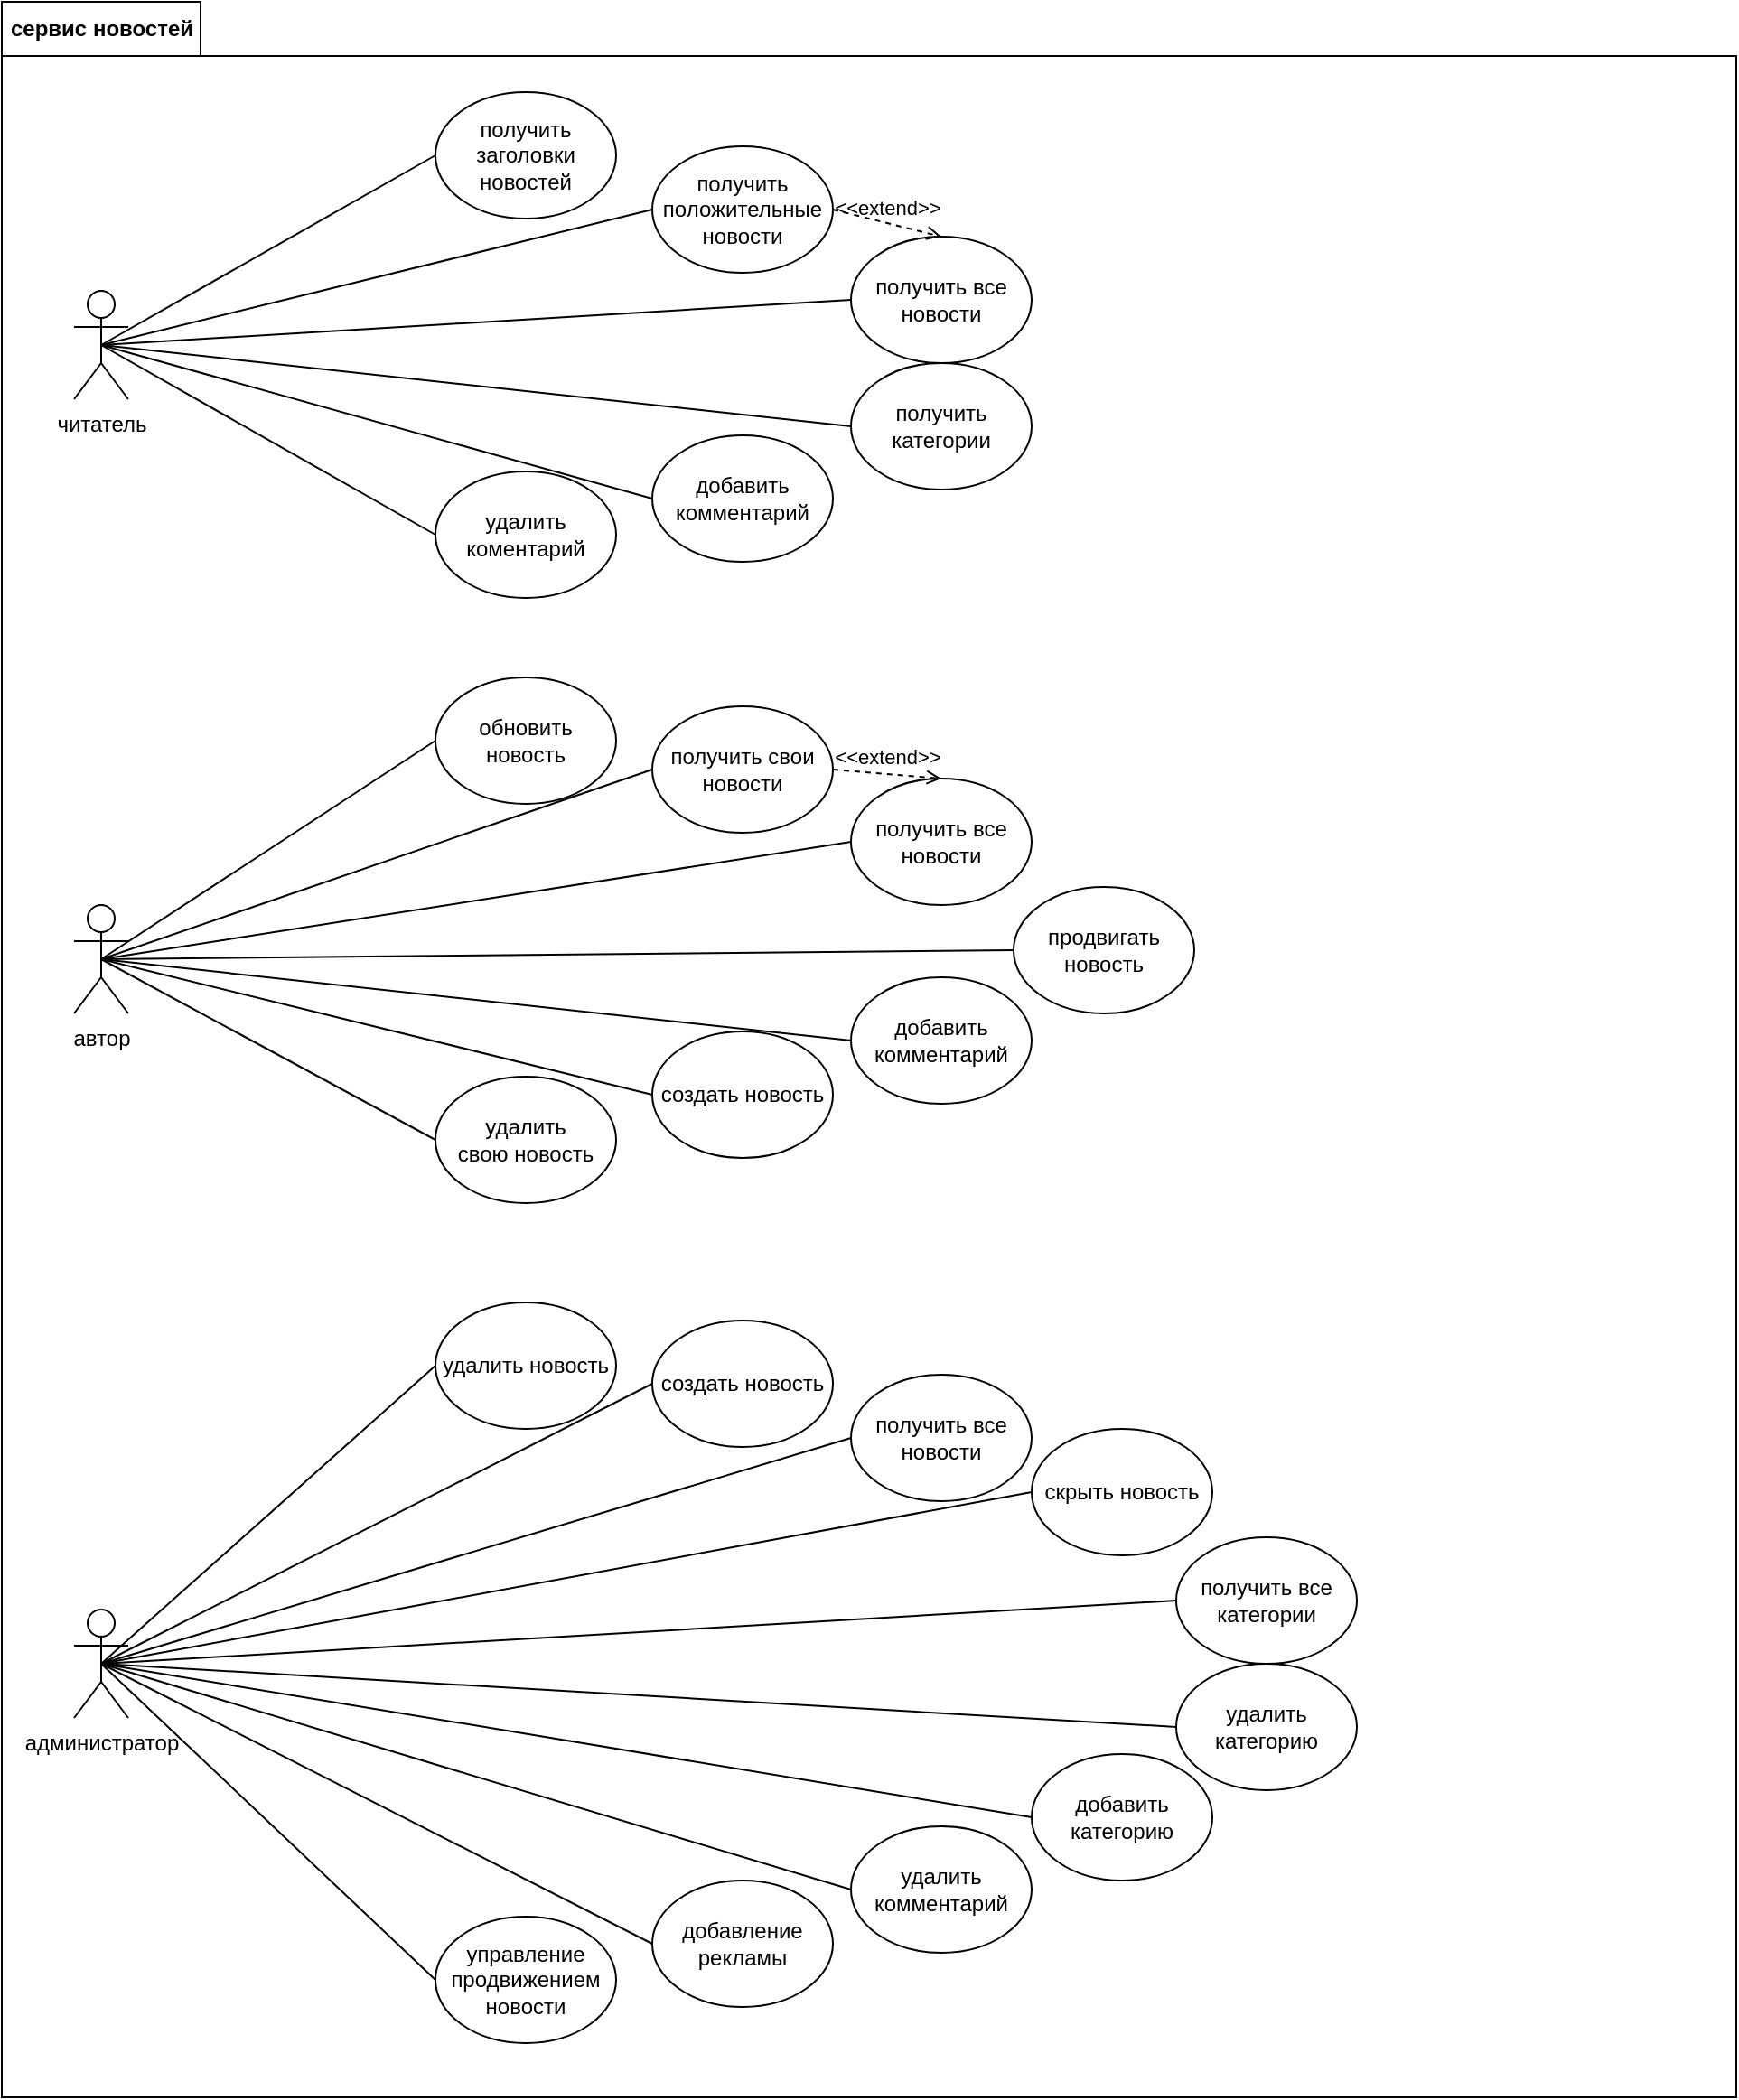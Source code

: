 <mxfile version="14.6.12" type="device"><diagram id="yIQZMtlLeXmCjfOmUSiR" name="Страница 1"><mxGraphModel dx="2370" dy="1323" grid="1" gridSize="10" guides="1" tooltips="1" connect="1" arrows="1" fold="1" page="1" pageScale="1" pageWidth="1169" pageHeight="827" math="0" shadow="0"><root><mxCell id="0"/><mxCell id="1" parent="0"/><mxCell id="FmCj64Cb7Rz6J9c4CTUs-8" value="сервис новостей" style="shape=folder;fontStyle=1;tabWidth=110;tabHeight=30;tabPosition=left;html=1;boundedLbl=1;labelInHeader=1;container=1;collapsible=0;recursiveResize=0;" vertex="1" parent="1"><mxGeometry x="80" y="40" width="960" height="1160" as="geometry"/></mxCell><mxCell id="FmCj64Cb7Rz6J9c4CTUs-10" value="автор" style="shape=umlActor;verticalLabelPosition=bottom;verticalAlign=top;html=1;outlineConnect=0;" vertex="1" parent="FmCj64Cb7Rz6J9c4CTUs-8"><mxGeometry x="40" y="500" width="30" height="60" as="geometry"/></mxCell><mxCell id="FmCj64Cb7Rz6J9c4CTUs-11" value="администратор" style="shape=umlActor;verticalLabelPosition=bottom;verticalAlign=top;html=1;outlineConnect=0;" vertex="1" parent="FmCj64Cb7Rz6J9c4CTUs-8"><mxGeometry x="40" y="890" width="30" height="60" as="geometry"/></mxCell><mxCell id="FmCj64Cb7Rz6J9c4CTUs-17" value="получить заголовки новостей" style="ellipse;whiteSpace=wrap;html=1;" vertex="1" parent="FmCj64Cb7Rz6J9c4CTUs-8"><mxGeometry x="240" y="50" width="100" height="70" as="geometry"/></mxCell><mxCell id="FmCj64Cb7Rz6J9c4CTUs-16" value="получить свои новости" style="ellipse;whiteSpace=wrap;html=1;" vertex="1" parent="FmCj64Cb7Rz6J9c4CTUs-8"><mxGeometry x="360" y="390" width="100" height="70" as="geometry"/></mxCell><mxCell id="FmCj64Cb7Rz6J9c4CTUs-15" value="создать новость" style="ellipse;whiteSpace=wrap;html=1;" vertex="1" parent="FmCj64Cb7Rz6J9c4CTUs-8"><mxGeometry x="360" y="570" width="100" height="70" as="geometry"/></mxCell><mxCell id="FmCj64Cb7Rz6J9c4CTUs-14" value="удалить свою&amp;nbsp;новость" style="ellipse;whiteSpace=wrap;html=1;" vertex="1" parent="FmCj64Cb7Rz6J9c4CTUs-8"><mxGeometry x="240" y="595" width="100" height="70" as="geometry"/></mxCell><mxCell id="FmCj64Cb7Rz6J9c4CTUs-13" value="получить категории" style="ellipse;whiteSpace=wrap;html=1;" vertex="1" parent="FmCj64Cb7Rz6J9c4CTUs-8"><mxGeometry x="470" y="200" width="100" height="70" as="geometry"/></mxCell><mxCell id="FmCj64Cb7Rz6J9c4CTUs-6" value="обновить новость" style="ellipse;whiteSpace=wrap;html=1;" vertex="1" parent="FmCj64Cb7Rz6J9c4CTUs-8"><mxGeometry x="240" y="374" width="100" height="70" as="geometry"/></mxCell><mxCell id="FmCj64Cb7Rz6J9c4CTUs-18" value="получить положительные новости" style="ellipse;whiteSpace=wrap;html=1;" vertex="1" parent="FmCj64Cb7Rz6J9c4CTUs-8"><mxGeometry x="360" y="80" width="100" height="70" as="geometry"/></mxCell><mxCell id="FmCj64Cb7Rz6J9c4CTUs-19" value="получить все новости" style="ellipse;whiteSpace=wrap;html=1;" vertex="1" parent="FmCj64Cb7Rz6J9c4CTUs-8"><mxGeometry x="470" y="130" width="100" height="70" as="geometry"/></mxCell><mxCell id="FmCj64Cb7Rz6J9c4CTUs-20" value="удалить новость" style="ellipse;whiteSpace=wrap;html=1;" vertex="1" parent="FmCj64Cb7Rz6J9c4CTUs-8"><mxGeometry x="240" y="720" width="100" height="70" as="geometry"/></mxCell><mxCell id="FmCj64Cb7Rz6J9c4CTUs-22" value="создать новость" style="ellipse;whiteSpace=wrap;html=1;" vertex="1" parent="FmCj64Cb7Rz6J9c4CTUs-8"><mxGeometry x="360" y="730" width="100" height="70" as="geometry"/></mxCell><mxCell id="FmCj64Cb7Rz6J9c4CTUs-25" value="получить все категории" style="ellipse;whiteSpace=wrap;html=1;" vertex="1" parent="FmCj64Cb7Rz6J9c4CTUs-8"><mxGeometry x="650" y="850" width="100" height="70" as="geometry"/></mxCell><mxCell id="FmCj64Cb7Rz6J9c4CTUs-23" value="получить все новости" style="ellipse;whiteSpace=wrap;html=1;" vertex="1" parent="FmCj64Cb7Rz6J9c4CTUs-8"><mxGeometry x="470" y="760" width="100" height="70" as="geometry"/></mxCell><mxCell id="FmCj64Cb7Rz6J9c4CTUs-26" value="удалить категорию" style="ellipse;whiteSpace=wrap;html=1;" vertex="1" parent="FmCj64Cb7Rz6J9c4CTUs-8"><mxGeometry x="650" y="920" width="100" height="70" as="geometry"/></mxCell><mxCell id="FmCj64Cb7Rz6J9c4CTUs-27" value="добавить категорию" style="ellipse;whiteSpace=wrap;html=1;" vertex="1" parent="FmCj64Cb7Rz6J9c4CTUs-8"><mxGeometry x="570" y="970" width="100" height="70" as="geometry"/></mxCell><mxCell id="FmCj64Cb7Rz6J9c4CTUs-33" value="" style="endArrow=none;html=1;exitX=0.5;exitY=0.5;exitDx=0;exitDy=0;exitPerimeter=0;entryX=0;entryY=0.5;entryDx=0;entryDy=0;" edge="1" parent="FmCj64Cb7Rz6J9c4CTUs-8" source="FmCj64Cb7Rz6J9c4CTUs-10" target="FmCj64Cb7Rz6J9c4CTUs-6"><mxGeometry width="50" height="50" relative="1" as="geometry"><mxPoint x="65" y="160" as="sourcePoint"/><mxPoint x="430" y="255.0" as="targetPoint"/></mxGeometry></mxCell><mxCell id="FmCj64Cb7Rz6J9c4CTUs-34" value="" style="endArrow=none;html=1;exitX=0.5;exitY=0.5;exitDx=0;exitDy=0;exitPerimeter=0;entryX=0;entryY=0.5;entryDx=0;entryDy=0;" edge="1" parent="FmCj64Cb7Rz6J9c4CTUs-8" source="FmCj64Cb7Rz6J9c4CTUs-10" target="FmCj64Cb7Rz6J9c4CTUs-16"><mxGeometry width="50" height="50" relative="1" as="geometry"><mxPoint x="65" y="460" as="sourcePoint"/><mxPoint x="170" y="385.0" as="targetPoint"/></mxGeometry></mxCell><mxCell id="FmCj64Cb7Rz6J9c4CTUs-35" value="" style="endArrow=none;html=1;exitX=0.5;exitY=0.5;exitDx=0;exitDy=0;exitPerimeter=0;entryX=0;entryY=0.5;entryDx=0;entryDy=0;" edge="1" parent="FmCj64Cb7Rz6J9c4CTUs-8" source="FmCj64Cb7Rz6J9c4CTUs-10" target="FmCj64Cb7Rz6J9c4CTUs-15"><mxGeometry width="50" height="50" relative="1" as="geometry"><mxPoint x="75" y="410" as="sourcePoint"/><mxPoint x="180" y="335.0" as="targetPoint"/></mxGeometry></mxCell><mxCell id="FmCj64Cb7Rz6J9c4CTUs-36" value="" style="endArrow=none;html=1;exitX=0.5;exitY=0.5;exitDx=0;exitDy=0;exitPerimeter=0;entryX=0;entryY=0.5;entryDx=0;entryDy=0;" edge="1" parent="FmCj64Cb7Rz6J9c4CTUs-8" source="FmCj64Cb7Rz6J9c4CTUs-10" target="FmCj64Cb7Rz6J9c4CTUs-14"><mxGeometry width="50" height="50" relative="1" as="geometry"><mxPoint x="65" y="400" as="sourcePoint"/><mxPoint x="440" y="445" as="targetPoint"/></mxGeometry></mxCell><mxCell id="FmCj64Cb7Rz6J9c4CTUs-38" value="получить все новости" style="ellipse;whiteSpace=wrap;html=1;" vertex="1" parent="FmCj64Cb7Rz6J9c4CTUs-8"><mxGeometry x="470" y="430" width="100" height="70" as="geometry"/></mxCell><mxCell id="FmCj64Cb7Rz6J9c4CTUs-39" value="" style="endArrow=none;html=1;exitX=0.5;exitY=0.5;exitDx=0;exitDy=0;exitPerimeter=0;entryX=0;entryY=0.5;entryDx=0;entryDy=0;" edge="1" parent="FmCj64Cb7Rz6J9c4CTUs-8" source="FmCj64Cb7Rz6J9c4CTUs-10" target="FmCj64Cb7Rz6J9c4CTUs-38"><mxGeometry width="50" height="50" relative="1" as="geometry"><mxPoint x="290" y="560" as="sourcePoint"/><mxPoint x="340" y="510" as="targetPoint"/></mxGeometry></mxCell><mxCell id="FmCj64Cb7Rz6J9c4CTUs-41" value="" style="endArrow=none;html=1;entryX=0;entryY=0.5;entryDx=0;entryDy=0;exitX=0.5;exitY=0.5;exitDx=0;exitDy=0;exitPerimeter=0;" edge="1" parent="FmCj64Cb7Rz6J9c4CTUs-8" source="FmCj64Cb7Rz6J9c4CTUs-11" target="FmCj64Cb7Rz6J9c4CTUs-20"><mxGeometry width="50" height="50" relative="1" as="geometry"><mxPoint x="280" y="810" as="sourcePoint"/><mxPoint x="330" y="760" as="targetPoint"/></mxGeometry></mxCell><mxCell id="FmCj64Cb7Rz6J9c4CTUs-42" value="" style="endArrow=none;html=1;entryX=0;entryY=0.5;entryDx=0;entryDy=0;exitX=0.5;exitY=0.5;exitDx=0;exitDy=0;exitPerimeter=0;" edge="1" parent="FmCj64Cb7Rz6J9c4CTUs-8" source="FmCj64Cb7Rz6J9c4CTUs-11" target="FmCj64Cb7Rz6J9c4CTUs-22"><mxGeometry width="50" height="50" relative="1" as="geometry"><mxPoint x="80" y="822.391" as="sourcePoint"/><mxPoint x="180.0" y="705" as="targetPoint"/></mxGeometry></mxCell><mxCell id="FmCj64Cb7Rz6J9c4CTUs-43" value="" style="endArrow=none;html=1;entryX=0;entryY=0.5;entryDx=0;entryDy=0;exitX=0.5;exitY=0.5;exitDx=0;exitDy=0;exitPerimeter=0;" edge="1" parent="FmCj64Cb7Rz6J9c4CTUs-8" source="FmCj64Cb7Rz6J9c4CTUs-11" target="FmCj64Cb7Rz6J9c4CTUs-23"><mxGeometry width="50" height="50" relative="1" as="geometry"><mxPoint x="60" y="830" as="sourcePoint"/><mxPoint x="180.0" y="705" as="targetPoint"/></mxGeometry></mxCell><mxCell id="FmCj64Cb7Rz6J9c4CTUs-44" value="" style="endArrow=none;html=1;entryX=0;entryY=0.5;entryDx=0;entryDy=0;exitX=0.5;exitY=0.5;exitDx=0;exitDy=0;exitPerimeter=0;" edge="1" parent="FmCj64Cb7Rz6J9c4CTUs-8" source="FmCj64Cb7Rz6J9c4CTUs-11" target="FmCj64Cb7Rz6J9c4CTUs-25"><mxGeometry width="50" height="50" relative="1" as="geometry"><mxPoint x="65" y="840" as="sourcePoint"/><mxPoint x="430.0" y="795" as="targetPoint"/></mxGeometry></mxCell><mxCell id="FmCj64Cb7Rz6J9c4CTUs-45" value="" style="endArrow=none;html=1;entryX=0;entryY=0.5;entryDx=0;entryDy=0;exitX=0.5;exitY=0.5;exitDx=0;exitDy=0;exitPerimeter=0;" edge="1" parent="FmCj64Cb7Rz6J9c4CTUs-8" source="FmCj64Cb7Rz6J9c4CTUs-11" target="FmCj64Cb7Rz6J9c4CTUs-26"><mxGeometry width="50" height="50" relative="1" as="geometry"><mxPoint x="65" y="840" as="sourcePoint"/><mxPoint x="430.0" y="872" as="targetPoint"/></mxGeometry></mxCell><mxCell id="FmCj64Cb7Rz6J9c4CTUs-46" value="" style="endArrow=none;html=1;entryX=0;entryY=0.5;entryDx=0;entryDy=0;exitX=0.5;exitY=0.5;exitDx=0;exitDy=0;exitPerimeter=0;" edge="1" parent="FmCj64Cb7Rz6J9c4CTUs-8" source="FmCj64Cb7Rz6J9c4CTUs-11" target="FmCj64Cb7Rz6J9c4CTUs-27"><mxGeometry width="50" height="50" relative="1" as="geometry"><mxPoint x="65" y="840" as="sourcePoint"/><mxPoint x="310.0" y="935" as="targetPoint"/></mxGeometry></mxCell><mxCell id="FmCj64Cb7Rz6J9c4CTUs-47" value="&amp;lt;&amp;lt;extend&amp;gt;&amp;gt;" style="html=1;verticalAlign=bottom;labelBackgroundColor=none;endArrow=open;endFill=0;dashed=1;exitX=1;exitY=0.5;exitDx=0;exitDy=0;entryX=0.5;entryY=0;entryDx=0;entryDy=0;" edge="1" parent="FmCj64Cb7Rz6J9c4CTUs-8" source="FmCj64Cb7Rz6J9c4CTUs-18" target="FmCj64Cb7Rz6J9c4CTUs-19"><mxGeometry width="160" relative="1" as="geometry"><mxPoint x="220" y="190" as="sourcePoint"/><mxPoint x="380" y="190" as="targetPoint"/></mxGeometry></mxCell><mxCell id="FmCj64Cb7Rz6J9c4CTUs-48" value="&amp;lt;&amp;lt;extend&amp;gt;&amp;gt;" style="html=1;verticalAlign=bottom;labelBackgroundColor=none;endArrow=open;endFill=0;dashed=1;exitX=1;exitY=0.5;exitDx=0;exitDy=0;entryX=0.5;entryY=0;entryDx=0;entryDy=0;" edge="1" parent="FmCj64Cb7Rz6J9c4CTUs-8" source="FmCj64Cb7Rz6J9c4CTUs-16" target="FmCj64Cb7Rz6J9c4CTUs-38"><mxGeometry width="160" relative="1" as="geometry"><mxPoint x="410" y="115" as="sourcePoint"/><mxPoint x="480" y="140.0" as="targetPoint"/></mxGeometry></mxCell><mxCell id="FmCj64Cb7Rz6J9c4CTUs-49" value="добавить комментарий&lt;span style=&quot;color: rgba(0 , 0 , 0 , 0) ; font-family: monospace ; font-size: 0px&quot;&gt;%3CmxGraphModel%3E%3Croot%3E%3CmxCell%20id%3D%220%22%2F%3E%3CmxCell%20id%3D%221%22%20parent%3D%220%22%2F%3E%3CmxCell%20id%3D%222%22%20value%3D%22%D1%81%D0%BE%D0%B7%D0%B4%D0%B0%D1%82%D1%8C%20%D0%BD%D0%BE%D0%B2%D0%BE%D1%81%D1%82%D1%8C%22%20style%3D%22ellipse%3BwhiteSpace%3Dwrap%3Bhtml%3D1%3B%22%20vertex%3D%221%22%20parent%3D%221%22%3E%3CmxGeometry%20x%3D%22380%22%20y%3D%22519%22%20width%3D%22100%22%20height%3D%2270%22%20as%3D%22geometry%22%2F%3E%3C%2FmxCell%3E%3C%2Froot%3E%3C%2FmxGraphModel%3E&lt;/span&gt;" style="ellipse;whiteSpace=wrap;html=1;" vertex="1" parent="FmCj64Cb7Rz6J9c4CTUs-8"><mxGeometry x="470" y="540" width="100" height="70" as="geometry"/></mxCell><mxCell id="FmCj64Cb7Rz6J9c4CTUs-50" value="добавить комментарий&lt;span style=&quot;color: rgba(0 , 0 , 0 , 0) ; font-family: monospace ; font-size: 0px&quot;&gt;%3CmxGraphModel%3E%3Croot%3E%3CmxCell%20id%3D%220%22%2F%3E%3CmxCell%20id%3D%221%22%20parent%3D%220%22%2F%3E%3CmxCell%20id%3D%222%22%20value%3D%22%D1%81%D0%BE%D0%B7%D0%B4%D0%B0%D1%82%D1%8C%20%D0%BD%D0%BE%D0%B2%D0%BE%D1%81%D1%82%D1%8C%22%20style%3D%22ellipse%3BwhiteSpace%3Dwrap%3Bhtml%3D1%3B%22%20vertex%3D%221%22%20parent%3D%221%22%3E%3CmxGeometry%20x%3D%22380%22%20y%3D%22519%22%20width%3D%22100%22%20height%3D%2270%22%20as%3D%22geometry%22%2F%3E%3C%2FmxCell%3E%3C%2Froot%3E%3C%2FmxGraphModel%3E&lt;/span&gt;" style="ellipse;whiteSpace=wrap;html=1;" vertex="1" parent="FmCj64Cb7Rz6J9c4CTUs-8"><mxGeometry x="360" y="240" width="100" height="70" as="geometry"/></mxCell><mxCell id="FmCj64Cb7Rz6J9c4CTUs-52" value="" style="endArrow=none;html=1;exitX=0.5;exitY=0.5;exitDx=0;exitDy=0;exitPerimeter=0;entryX=0;entryY=0.5;entryDx=0;entryDy=0;" edge="1" parent="FmCj64Cb7Rz6J9c4CTUs-8" source="FmCj64Cb7Rz6J9c4CTUs-10" target="FmCj64Cb7Rz6J9c4CTUs-49"><mxGeometry width="50" height="50" relative="1" as="geometry"><mxPoint x="65" y="445.0" as="sourcePoint"/><mxPoint x="310" y="524" as="targetPoint"/></mxGeometry></mxCell><mxCell id="FmCj64Cb7Rz6J9c4CTUs-54" value="скрыть новость" style="ellipse;whiteSpace=wrap;html=1;" vertex="1" parent="FmCj64Cb7Rz6J9c4CTUs-8"><mxGeometry x="570" y="790" width="100" height="70" as="geometry"/></mxCell><mxCell id="FmCj64Cb7Rz6J9c4CTUs-55" value="" style="endArrow=none;html=1;entryX=0;entryY=0.5;entryDx=0;entryDy=0;exitX=0.5;exitY=0.5;exitDx=0;exitDy=0;exitPerimeter=0;" edge="1" parent="FmCj64Cb7Rz6J9c4CTUs-8" source="FmCj64Cb7Rz6J9c4CTUs-11" target="FmCj64Cb7Rz6J9c4CTUs-54"><mxGeometry width="50" height="50" relative="1" as="geometry"><mxPoint x="65" y="840" as="sourcePoint"/><mxPoint x="430" y="872" as="targetPoint"/></mxGeometry></mxCell><mxCell id="FmCj64Cb7Rz6J9c4CTUs-56" value="удалить комментарий" style="ellipse;whiteSpace=wrap;html=1;" vertex="1" parent="FmCj64Cb7Rz6J9c4CTUs-8"><mxGeometry x="470" y="1010" width="100" height="70" as="geometry"/></mxCell><mxCell id="FmCj64Cb7Rz6J9c4CTUs-57" value="" style="endArrow=none;html=1;entryX=0;entryY=0.5;entryDx=0;entryDy=0;exitX=0.5;exitY=0.5;exitDx=0;exitDy=0;exitPerimeter=0;" edge="1" parent="FmCj64Cb7Rz6J9c4CTUs-8" source="FmCj64Cb7Rz6J9c4CTUs-11" target="FmCj64Cb7Rz6J9c4CTUs-56"><mxGeometry width="50" height="50" relative="1" as="geometry"><mxPoint x="65" y="840" as="sourcePoint"/><mxPoint x="540" y="925" as="targetPoint"/></mxGeometry></mxCell><mxCell id="FmCj64Cb7Rz6J9c4CTUs-58" value="добавление рекламы" style="ellipse;whiteSpace=wrap;html=1;" vertex="1" parent="FmCj64Cb7Rz6J9c4CTUs-8"><mxGeometry x="360" y="1040" width="100" height="70" as="geometry"/></mxCell><mxCell id="FmCj64Cb7Rz6J9c4CTUs-59" value="управление продвижением новости" style="ellipse;whiteSpace=wrap;html=1;" vertex="1" parent="FmCj64Cb7Rz6J9c4CTUs-8"><mxGeometry x="240" y="1060" width="100" height="70" as="geometry"/></mxCell><mxCell id="FmCj64Cb7Rz6J9c4CTUs-60" value="" style="endArrow=none;html=1;entryX=0;entryY=0.5;entryDx=0;entryDy=0;exitX=0.5;exitY=0.5;exitDx=0;exitDy=0;exitPerimeter=0;" edge="1" parent="FmCj64Cb7Rz6J9c4CTUs-8" source="FmCj64Cb7Rz6J9c4CTUs-11" target="FmCj64Cb7Rz6J9c4CTUs-58"><mxGeometry width="50" height="50" relative="1" as="geometry"><mxPoint x="65" y="930" as="sourcePoint"/><mxPoint x="480" y="1055.0" as="targetPoint"/></mxGeometry></mxCell><mxCell id="FmCj64Cb7Rz6J9c4CTUs-61" value="" style="endArrow=none;html=1;entryX=0;entryY=0.5;entryDx=0;entryDy=0;exitX=0.5;exitY=0.5;exitDx=0;exitDy=0;exitPerimeter=0;" edge="1" parent="FmCj64Cb7Rz6J9c4CTUs-8" source="FmCj64Cb7Rz6J9c4CTUs-11" target="FmCj64Cb7Rz6J9c4CTUs-59"><mxGeometry width="50" height="50" relative="1" as="geometry"><mxPoint x="65" y="930" as="sourcePoint"/><mxPoint x="370" y="1085.0" as="targetPoint"/></mxGeometry></mxCell><mxCell id="FmCj64Cb7Rz6J9c4CTUs-62" value="продвигать новость" style="ellipse;whiteSpace=wrap;html=1;" vertex="1" parent="FmCj64Cb7Rz6J9c4CTUs-8"><mxGeometry x="560" y="490" width="100" height="70" as="geometry"/></mxCell><mxCell id="FmCj64Cb7Rz6J9c4CTUs-63" value="" style="endArrow=none;html=1;exitX=0.5;exitY=0.5;exitDx=0;exitDy=0;exitPerimeter=0;entryX=0;entryY=0.5;entryDx=0;entryDy=0;" edge="1" parent="FmCj64Cb7Rz6J9c4CTUs-8" source="FmCj64Cb7Rz6J9c4CTUs-10" target="FmCj64Cb7Rz6J9c4CTUs-62"><mxGeometry width="50" height="50" relative="1" as="geometry"><mxPoint x="65" y="170.0" as="sourcePoint"/><mxPoint x="370" y="285.0" as="targetPoint"/></mxGeometry></mxCell><mxCell id="FmCj64Cb7Rz6J9c4CTUs-64" value="удалить коментарий" style="ellipse;whiteSpace=wrap;html=1;" vertex="1" parent="FmCj64Cb7Rz6J9c4CTUs-8"><mxGeometry x="240" y="260" width="100" height="70" as="geometry"/></mxCell><mxCell id="FmCj64Cb7Rz6J9c4CTUs-1" value="читатель" style="shape=umlActor;verticalLabelPosition=bottom;verticalAlign=top;html=1;outlineConnect=0;" vertex="1" parent="FmCj64Cb7Rz6J9c4CTUs-8"><mxGeometry x="40" y="160" width="30" height="60" as="geometry"/></mxCell><mxCell id="FmCj64Cb7Rz6J9c4CTUs-29" value="" style="endArrow=none;html=1;exitX=0.5;exitY=0.5;exitDx=0;exitDy=0;exitPerimeter=0;entryX=0;entryY=0.5;entryDx=0;entryDy=0;" edge="1" parent="FmCj64Cb7Rz6J9c4CTUs-8" source="FmCj64Cb7Rz6J9c4CTUs-1" target="FmCj64Cb7Rz6J9c4CTUs-17"><mxGeometry width="50" height="50" relative="1" as="geometry"><mxPoint x="360" y="350" as="sourcePoint"/><mxPoint x="410" y="300" as="targetPoint"/></mxGeometry></mxCell><mxCell id="FmCj64Cb7Rz6J9c4CTUs-30" value="" style="endArrow=none;html=1;exitX=0.5;exitY=0.5;exitDx=0;exitDy=0;exitPerimeter=0;entryX=0;entryY=0.5;entryDx=0;entryDy=0;" edge="1" parent="FmCj64Cb7Rz6J9c4CTUs-8" source="FmCj64Cb7Rz6J9c4CTUs-1" target="FmCj64Cb7Rz6J9c4CTUs-18"><mxGeometry width="50" height="50" relative="1" as="geometry"><mxPoint x="65" y="160" as="sourcePoint"/><mxPoint x="180" y="85" as="targetPoint"/></mxGeometry></mxCell><mxCell id="FmCj64Cb7Rz6J9c4CTUs-31" value="" style="endArrow=none;html=1;exitX=0.5;exitY=0.5;exitDx=0;exitDy=0;exitPerimeter=0;entryX=0;entryY=0.5;entryDx=0;entryDy=0;" edge="1" parent="FmCj64Cb7Rz6J9c4CTUs-8" source="FmCj64Cb7Rz6J9c4CTUs-1" target="FmCj64Cb7Rz6J9c4CTUs-19"><mxGeometry width="50" height="50" relative="1" as="geometry"><mxPoint x="65" y="160" as="sourcePoint"/><mxPoint x="310" y="115" as="targetPoint"/></mxGeometry></mxCell><mxCell id="FmCj64Cb7Rz6J9c4CTUs-32" value="" style="endArrow=none;html=1;exitX=0.5;exitY=0.5;exitDx=0;exitDy=0;exitPerimeter=0;entryX=0;entryY=0.5;entryDx=0;entryDy=0;" edge="1" parent="FmCj64Cb7Rz6J9c4CTUs-8" source="FmCj64Cb7Rz6J9c4CTUs-1" target="FmCj64Cb7Rz6J9c4CTUs-13"><mxGeometry width="50" height="50" relative="1" as="geometry"><mxPoint x="65" y="160" as="sourcePoint"/><mxPoint x="430" y="175.0" as="targetPoint"/></mxGeometry></mxCell><mxCell id="FmCj64Cb7Rz6J9c4CTUs-51" value="" style="endArrow=none;html=1;exitX=0.5;exitY=0.5;exitDx=0;exitDy=0;exitPerimeter=0;entryX=0;entryY=0.5;entryDx=0;entryDy=0;" edge="1" parent="FmCj64Cb7Rz6J9c4CTUs-8" source="FmCj64Cb7Rz6J9c4CTUs-1" target="FmCj64Cb7Rz6J9c4CTUs-50"><mxGeometry width="50" height="50" relative="1" as="geometry"><mxPoint x="65" y="170" as="sourcePoint"/><mxPoint x="430" y="255.0" as="targetPoint"/></mxGeometry></mxCell><mxCell id="FmCj64Cb7Rz6J9c4CTUs-65" value="" style="endArrow=none;html=1;exitX=0.5;exitY=0.5;exitDx=0;exitDy=0;exitPerimeter=0;entryX=0;entryY=0.5;entryDx=0;entryDy=0;" edge="1" parent="FmCj64Cb7Rz6J9c4CTUs-8" source="FmCj64Cb7Rz6J9c4CTUs-1" target="FmCj64Cb7Rz6J9c4CTUs-64"><mxGeometry width="50" height="50" relative="1" as="geometry"><mxPoint x="65" y="170.0" as="sourcePoint"/><mxPoint x="370" y="285.0" as="targetPoint"/></mxGeometry></mxCell></root></mxGraphModel></diagram></mxfile>